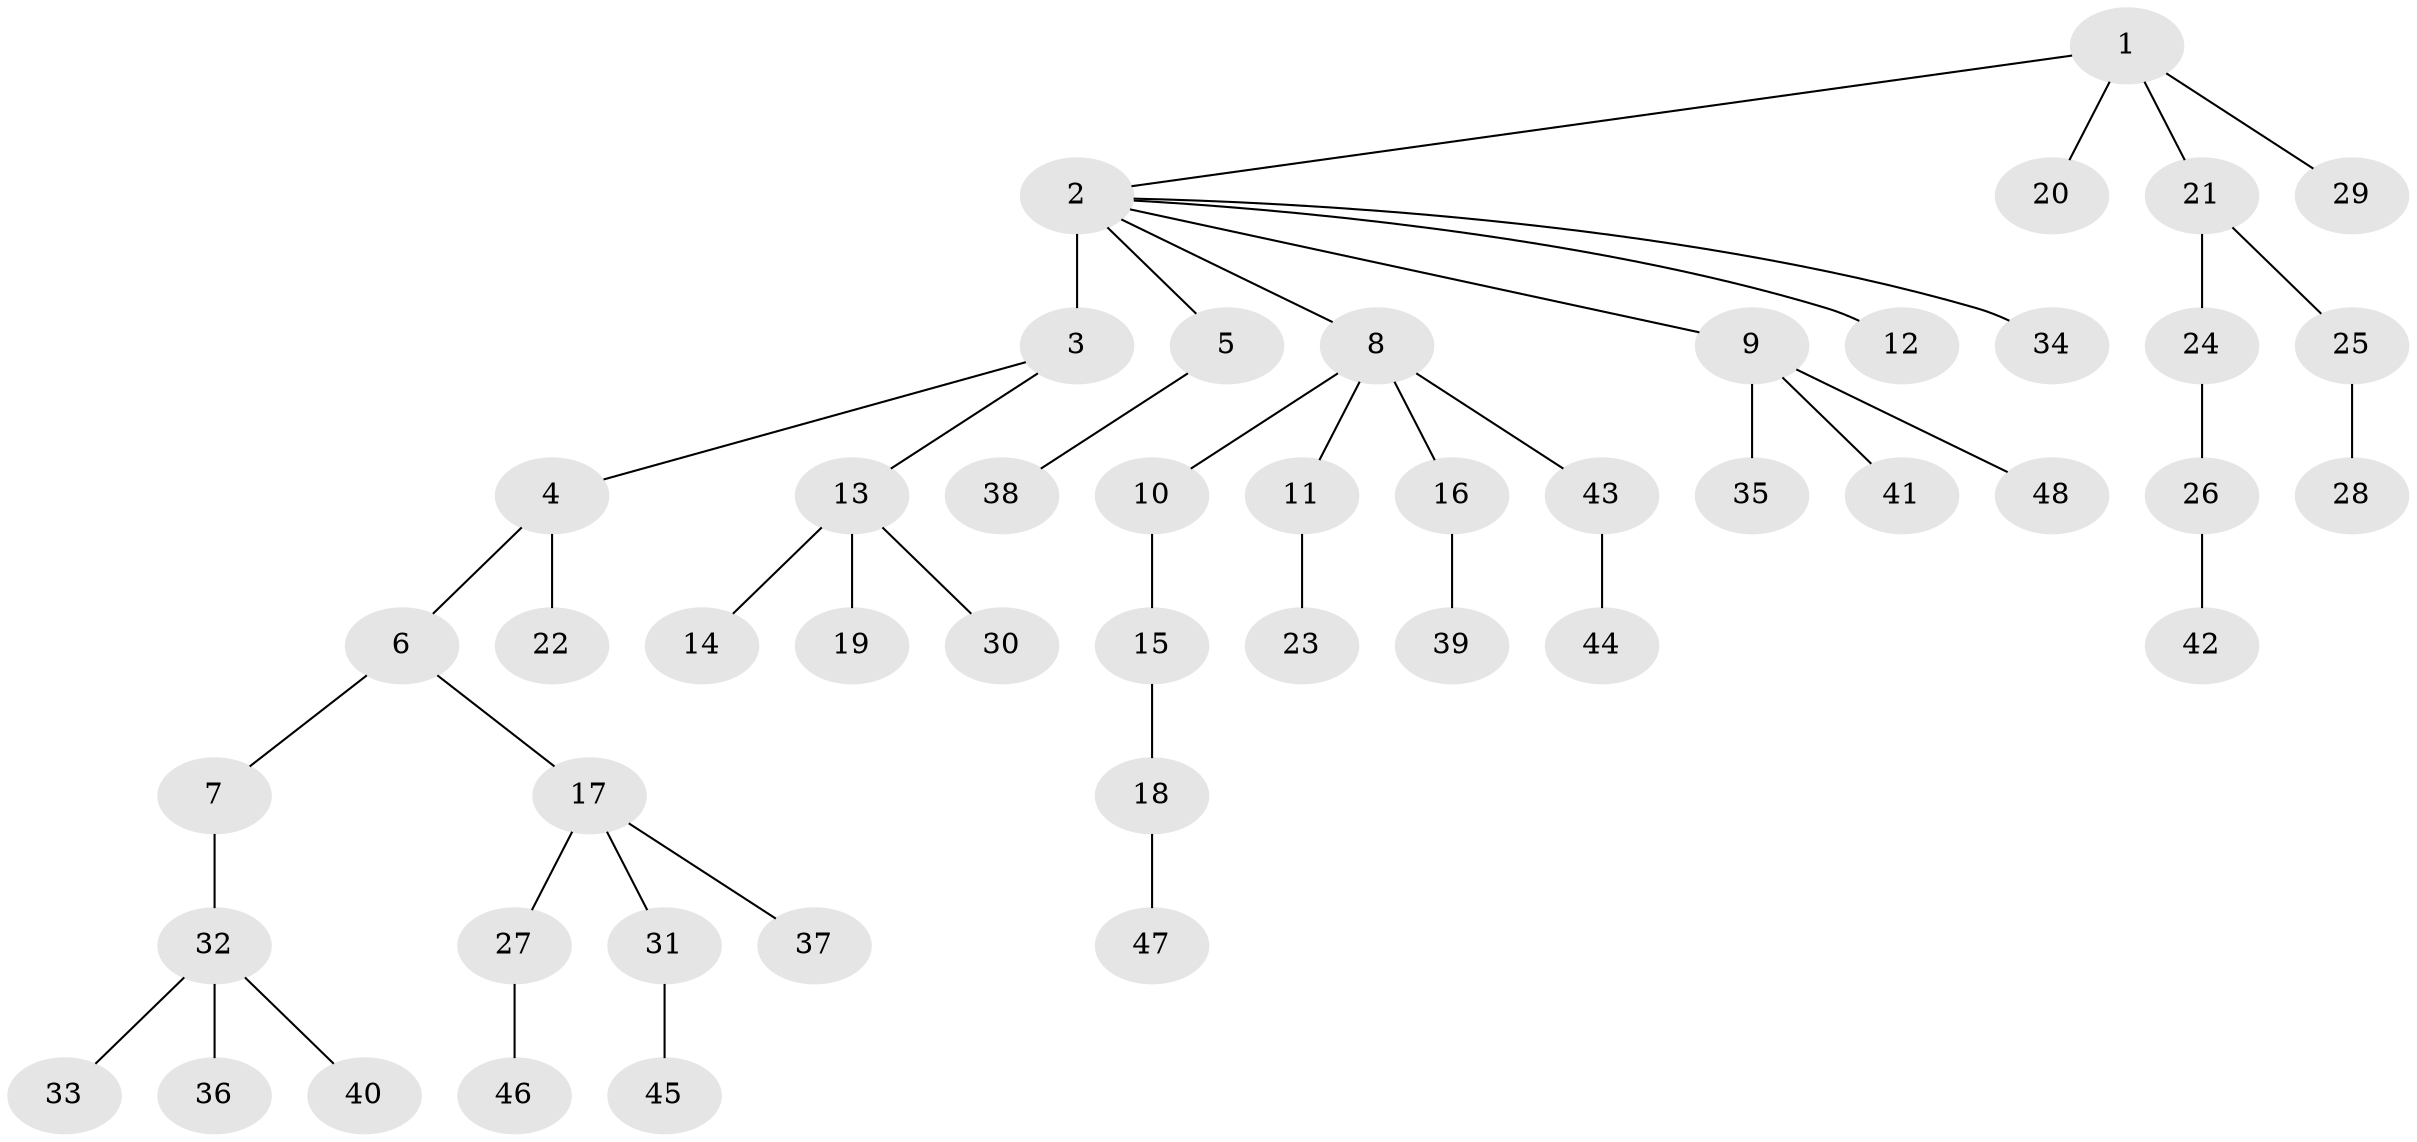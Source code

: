 // original degree distribution, {5: 0.042105263157894736, 10: 0.010526315789473684, 3: 0.11578947368421053, 4: 0.031578947368421054, 2: 0.23157894736842105, 1: 0.5368421052631579, 6: 0.031578947368421054}
// Generated by graph-tools (version 1.1) at 2025/37/03/09/25 02:37:09]
// undirected, 48 vertices, 47 edges
graph export_dot {
graph [start="1"]
  node [color=gray90,style=filled];
  1;
  2;
  3;
  4;
  5;
  6;
  7;
  8;
  9;
  10;
  11;
  12;
  13;
  14;
  15;
  16;
  17;
  18;
  19;
  20;
  21;
  22;
  23;
  24;
  25;
  26;
  27;
  28;
  29;
  30;
  31;
  32;
  33;
  34;
  35;
  36;
  37;
  38;
  39;
  40;
  41;
  42;
  43;
  44;
  45;
  46;
  47;
  48;
  1 -- 2 [weight=1.0];
  1 -- 20 [weight=1.0];
  1 -- 21 [weight=1.0];
  1 -- 29 [weight=1.0];
  2 -- 3 [weight=7.0];
  2 -- 5 [weight=1.0];
  2 -- 8 [weight=1.0];
  2 -- 9 [weight=1.0];
  2 -- 12 [weight=1.0];
  2 -- 34 [weight=1.0];
  3 -- 4 [weight=1.0];
  3 -- 13 [weight=1.0];
  4 -- 6 [weight=1.0];
  4 -- 22 [weight=1.0];
  5 -- 38 [weight=2.0];
  6 -- 7 [weight=1.0];
  6 -- 17 [weight=1.0];
  7 -- 32 [weight=1.0];
  8 -- 10 [weight=1.0];
  8 -- 11 [weight=1.0];
  8 -- 16 [weight=1.0];
  8 -- 43 [weight=1.0];
  9 -- 35 [weight=4.0];
  9 -- 41 [weight=1.0];
  9 -- 48 [weight=1.0];
  10 -- 15 [weight=1.0];
  11 -- 23 [weight=1.0];
  13 -- 14 [weight=2.0];
  13 -- 19 [weight=1.0];
  13 -- 30 [weight=1.0];
  15 -- 18 [weight=1.0];
  16 -- 39 [weight=1.0];
  17 -- 27 [weight=1.0];
  17 -- 31 [weight=1.0];
  17 -- 37 [weight=1.0];
  18 -- 47 [weight=1.0];
  21 -- 24 [weight=1.0];
  21 -- 25 [weight=1.0];
  24 -- 26 [weight=4.0];
  25 -- 28 [weight=1.0];
  26 -- 42 [weight=1.0];
  27 -- 46 [weight=1.0];
  31 -- 45 [weight=1.0];
  32 -- 33 [weight=1.0];
  32 -- 36 [weight=2.0];
  32 -- 40 [weight=1.0];
  43 -- 44 [weight=1.0];
}
